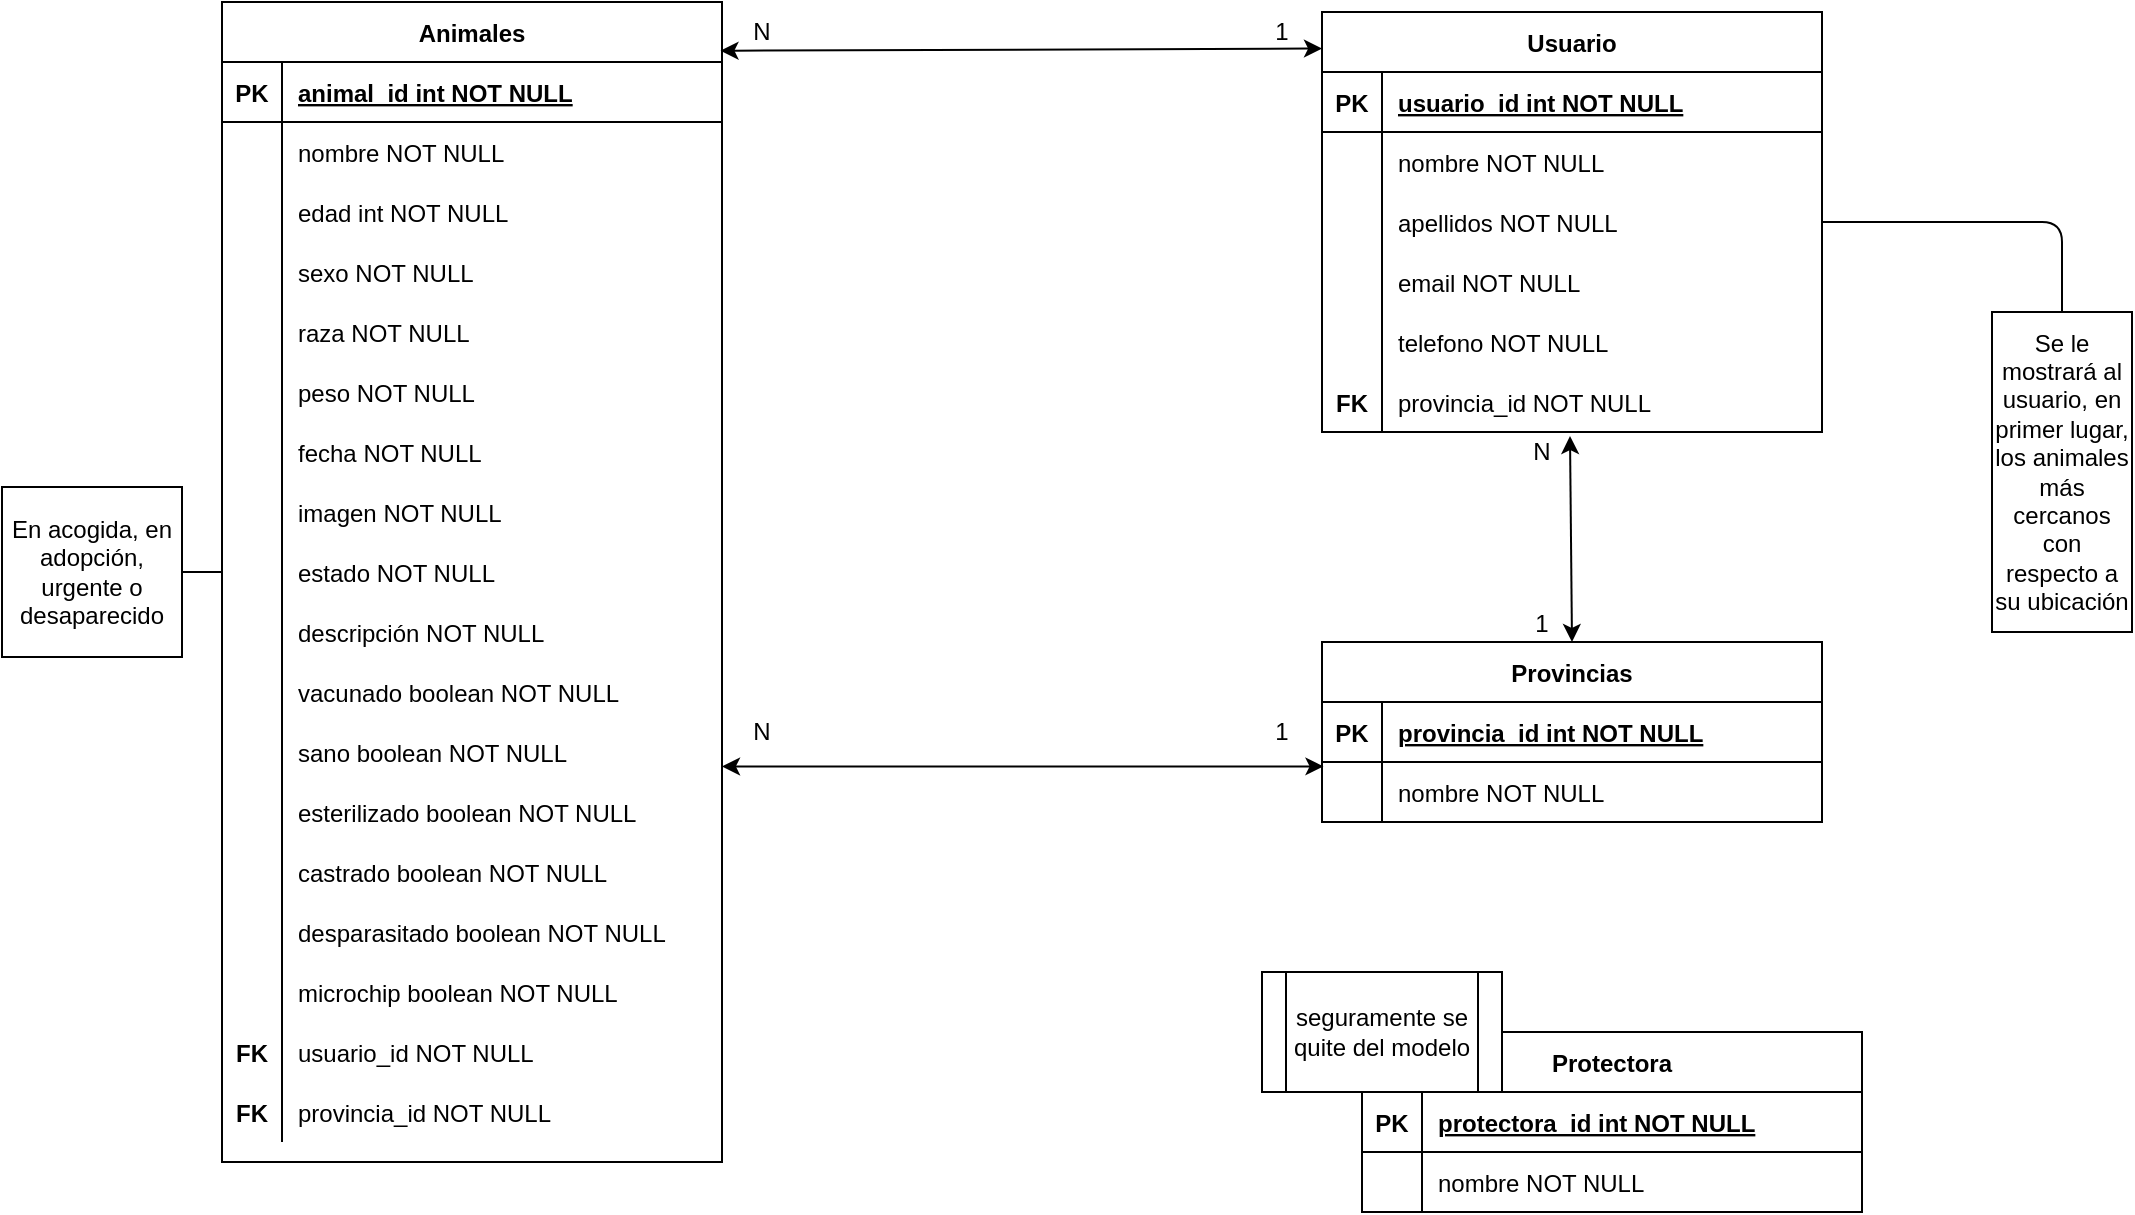 <mxfile version="14.6.3" type="device"><diagram id="R2lEEEUBdFMjLlhIrx00" name="Page-1"><mxGraphModel dx="1038" dy="548" grid="1" gridSize="10" guides="1" tooltips="1" connect="1" arrows="1" fold="1" page="1" pageScale="1" pageWidth="850" pageHeight="1100" math="0" shadow="0" extFonts="Permanent Marker^https://fonts.googleapis.com/css?family=Permanent+Marker"><root><mxCell id="0"/><mxCell id="1" parent="0"/><mxCell id="C-vyLk0tnHw3VtMMgP7b-2" value="Usuario" style="shape=table;startSize=30;container=1;collapsible=1;childLayout=tableLayout;fixedRows=1;rowLines=0;fontStyle=1;align=center;resizeLast=1;" parent="1" vertex="1"><mxGeometry x="670" y="40" width="250" height="210" as="geometry"/></mxCell><mxCell id="C-vyLk0tnHw3VtMMgP7b-3" value="" style="shape=partialRectangle;collapsible=0;dropTarget=0;pointerEvents=0;fillColor=none;points=[[0,0.5],[1,0.5]];portConstraint=eastwest;top=0;left=0;right=0;bottom=1;" parent="C-vyLk0tnHw3VtMMgP7b-2" vertex="1"><mxGeometry y="30" width="250" height="30" as="geometry"/></mxCell><mxCell id="C-vyLk0tnHw3VtMMgP7b-4" value="PK" style="shape=partialRectangle;overflow=hidden;connectable=0;fillColor=none;top=0;left=0;bottom=0;right=0;fontStyle=1;" parent="C-vyLk0tnHw3VtMMgP7b-3" vertex="1"><mxGeometry width="30" height="30" as="geometry"/></mxCell><mxCell id="C-vyLk0tnHw3VtMMgP7b-5" value="usuario_id int NOT NULL " style="shape=partialRectangle;overflow=hidden;connectable=0;fillColor=none;top=0;left=0;bottom=0;right=0;align=left;spacingLeft=6;fontStyle=5;" parent="C-vyLk0tnHw3VtMMgP7b-3" vertex="1"><mxGeometry x="30" width="220" height="30" as="geometry"/></mxCell><mxCell id="C-vyLk0tnHw3VtMMgP7b-6" value="" style="shape=partialRectangle;collapsible=0;dropTarget=0;pointerEvents=0;fillColor=none;points=[[0,0.5],[1,0.5]];portConstraint=eastwest;top=0;left=0;right=0;bottom=0;" parent="C-vyLk0tnHw3VtMMgP7b-2" vertex="1"><mxGeometry y="60" width="250" height="30" as="geometry"/></mxCell><mxCell id="C-vyLk0tnHw3VtMMgP7b-7" value="" style="shape=partialRectangle;overflow=hidden;connectable=0;fillColor=none;top=0;left=0;bottom=0;right=0;" parent="C-vyLk0tnHw3VtMMgP7b-6" vertex="1"><mxGeometry width="30" height="30" as="geometry"/></mxCell><mxCell id="C-vyLk0tnHw3VtMMgP7b-8" value="nombre NOT NULL" style="shape=partialRectangle;overflow=hidden;connectable=0;fillColor=none;top=0;left=0;bottom=0;right=0;align=left;spacingLeft=6;" parent="C-vyLk0tnHw3VtMMgP7b-6" vertex="1"><mxGeometry x="30" width="220" height="30" as="geometry"/></mxCell><mxCell id="C-vyLk0tnHw3VtMMgP7b-9" value="" style="shape=partialRectangle;collapsible=0;dropTarget=0;pointerEvents=0;fillColor=none;points=[[0,0.5],[1,0.5]];portConstraint=eastwest;top=0;left=0;right=0;bottom=0;" parent="C-vyLk0tnHw3VtMMgP7b-2" vertex="1"><mxGeometry y="90" width="250" height="30" as="geometry"/></mxCell><mxCell id="C-vyLk0tnHw3VtMMgP7b-10" value="" style="shape=partialRectangle;overflow=hidden;connectable=0;fillColor=none;top=0;left=0;bottom=0;right=0;" parent="C-vyLk0tnHw3VtMMgP7b-9" vertex="1"><mxGeometry width="30" height="30" as="geometry"/></mxCell><mxCell id="C-vyLk0tnHw3VtMMgP7b-11" value="apellidos NOT NULL" style="shape=partialRectangle;overflow=hidden;connectable=0;fillColor=none;top=0;left=0;bottom=0;right=0;align=left;spacingLeft=6;" parent="C-vyLk0tnHw3VtMMgP7b-9" vertex="1"><mxGeometry x="30" width="220" height="30" as="geometry"/></mxCell><mxCell id="eizOmbY5nz4wzF14lnDb-53" style="shape=partialRectangle;collapsible=0;dropTarget=0;pointerEvents=0;fillColor=none;points=[[0,0.5],[1,0.5]];portConstraint=eastwest;top=0;left=0;right=0;bottom=0;" parent="C-vyLk0tnHw3VtMMgP7b-2" vertex="1"><mxGeometry y="120" width="250" height="30" as="geometry"/></mxCell><mxCell id="eizOmbY5nz4wzF14lnDb-54" style="shape=partialRectangle;overflow=hidden;connectable=0;fillColor=none;top=0;left=0;bottom=0;right=0;" parent="eizOmbY5nz4wzF14lnDb-53" vertex="1"><mxGeometry width="30" height="30" as="geometry"/></mxCell><mxCell id="eizOmbY5nz4wzF14lnDb-55" value="email NOT NULL" style="shape=partialRectangle;overflow=hidden;connectable=0;fillColor=none;top=0;left=0;bottom=0;right=0;align=left;spacingLeft=6;" parent="eizOmbY5nz4wzF14lnDb-53" vertex="1"><mxGeometry x="30" width="220" height="30" as="geometry"/></mxCell><mxCell id="eizOmbY5nz4wzF14lnDb-93" style="shape=partialRectangle;collapsible=0;dropTarget=0;pointerEvents=0;fillColor=none;points=[[0,0.5],[1,0.5]];portConstraint=eastwest;top=0;left=0;right=0;bottom=0;" parent="C-vyLk0tnHw3VtMMgP7b-2" vertex="1"><mxGeometry y="150" width="250" height="30" as="geometry"/></mxCell><mxCell id="eizOmbY5nz4wzF14lnDb-94" style="shape=partialRectangle;overflow=hidden;connectable=0;fillColor=none;top=0;left=0;bottom=0;right=0;" parent="eizOmbY5nz4wzF14lnDb-93" vertex="1"><mxGeometry width="30" height="30" as="geometry"/></mxCell><mxCell id="eizOmbY5nz4wzF14lnDb-95" value="telefono NOT NULL" style="shape=partialRectangle;overflow=hidden;connectable=0;fillColor=none;top=0;left=0;bottom=0;right=0;align=left;spacingLeft=6;" parent="eizOmbY5nz4wzF14lnDb-93" vertex="1"><mxGeometry x="30" width="220" height="30" as="geometry"/></mxCell><mxCell id="eizOmbY5nz4wzF14lnDb-56" style="shape=partialRectangle;collapsible=0;dropTarget=0;pointerEvents=0;fillColor=none;points=[[0,0.5],[1,0.5]];portConstraint=eastwest;top=0;left=0;right=0;bottom=0;" parent="C-vyLk0tnHw3VtMMgP7b-2" vertex="1"><mxGeometry y="180" width="250" height="30" as="geometry"/></mxCell><mxCell id="eizOmbY5nz4wzF14lnDb-57" value="FK" style="shape=partialRectangle;overflow=hidden;connectable=0;fillColor=none;top=0;left=0;bottom=0;right=0;fontStyle=1" parent="eizOmbY5nz4wzF14lnDb-56" vertex="1"><mxGeometry width="30" height="30" as="geometry"/></mxCell><mxCell id="eizOmbY5nz4wzF14lnDb-58" value="provincia_id NOT NULL" style="shape=partialRectangle;overflow=hidden;connectable=0;fillColor=none;top=0;left=0;bottom=0;right=0;align=left;spacingLeft=6;" parent="eizOmbY5nz4wzF14lnDb-56" vertex="1"><mxGeometry x="30" width="220" height="30" as="geometry"/></mxCell><mxCell id="C-vyLk0tnHw3VtMMgP7b-23" value="Animales" style="shape=table;startSize=30;container=1;collapsible=1;childLayout=tableLayout;fixedRows=1;rowLines=0;fontStyle=1;align=center;resizeLast=1;" parent="1" vertex="1"><mxGeometry x="120" y="35" width="250" height="580" as="geometry"/></mxCell><mxCell id="C-vyLk0tnHw3VtMMgP7b-24" value="" style="shape=partialRectangle;collapsible=0;dropTarget=0;pointerEvents=0;fillColor=none;points=[[0,0.5],[1,0.5]];portConstraint=eastwest;top=0;left=0;right=0;bottom=1;" parent="C-vyLk0tnHw3VtMMgP7b-23" vertex="1"><mxGeometry y="30" width="250" height="30" as="geometry"/></mxCell><mxCell id="C-vyLk0tnHw3VtMMgP7b-25" value="PK" style="shape=partialRectangle;overflow=hidden;connectable=0;fillColor=none;top=0;left=0;bottom=0;right=0;fontStyle=1;" parent="C-vyLk0tnHw3VtMMgP7b-24" vertex="1"><mxGeometry width="30" height="30" as="geometry"/></mxCell><mxCell id="C-vyLk0tnHw3VtMMgP7b-26" value="animal_id int NOT NULL " style="shape=partialRectangle;overflow=hidden;connectable=0;fillColor=none;top=0;left=0;bottom=0;right=0;align=left;spacingLeft=6;fontStyle=5;" parent="C-vyLk0tnHw3VtMMgP7b-24" vertex="1"><mxGeometry x="30" width="220" height="30" as="geometry"/></mxCell><mxCell id="C-vyLk0tnHw3VtMMgP7b-27" value="" style="shape=partialRectangle;collapsible=0;dropTarget=0;pointerEvents=0;fillColor=none;points=[[0,0.5],[1,0.5]];portConstraint=eastwest;top=0;left=0;right=0;bottom=0;" parent="C-vyLk0tnHw3VtMMgP7b-23" vertex="1"><mxGeometry y="60" width="250" height="30" as="geometry"/></mxCell><mxCell id="C-vyLk0tnHw3VtMMgP7b-28" value="" style="shape=partialRectangle;overflow=hidden;connectable=0;fillColor=none;top=0;left=0;bottom=0;right=0;" parent="C-vyLk0tnHw3VtMMgP7b-27" vertex="1"><mxGeometry width="30" height="30" as="geometry"/></mxCell><mxCell id="C-vyLk0tnHw3VtMMgP7b-29" value="nombre NOT NULL" style="shape=partialRectangle;overflow=hidden;connectable=0;fillColor=none;top=0;left=0;bottom=0;right=0;align=left;spacingLeft=6;" parent="C-vyLk0tnHw3VtMMgP7b-27" vertex="1"><mxGeometry x="30" width="220" height="30" as="geometry"/></mxCell><mxCell id="eizOmbY5nz4wzF14lnDb-20" style="shape=partialRectangle;collapsible=0;dropTarget=0;pointerEvents=0;fillColor=none;points=[[0,0.5],[1,0.5]];portConstraint=eastwest;top=0;left=0;right=0;bottom=0;" parent="C-vyLk0tnHw3VtMMgP7b-23" vertex="1"><mxGeometry y="90" width="250" height="30" as="geometry"/></mxCell><mxCell id="eizOmbY5nz4wzF14lnDb-21" style="shape=partialRectangle;overflow=hidden;connectable=0;fillColor=none;top=0;left=0;bottom=0;right=0;" parent="eizOmbY5nz4wzF14lnDb-20" vertex="1"><mxGeometry width="30" height="30" as="geometry"/></mxCell><mxCell id="eizOmbY5nz4wzF14lnDb-22" value="edad int NOT NULL" style="shape=partialRectangle;overflow=hidden;connectable=0;fillColor=none;top=0;left=0;bottom=0;right=0;align=left;spacingLeft=6;" parent="eizOmbY5nz4wzF14lnDb-20" vertex="1"><mxGeometry x="30" width="220" height="30" as="geometry"/></mxCell><mxCell id="eizOmbY5nz4wzF14lnDb-102" style="shape=partialRectangle;collapsible=0;dropTarget=0;pointerEvents=0;fillColor=none;points=[[0,0.5],[1,0.5]];portConstraint=eastwest;top=0;left=0;right=0;bottom=0;" parent="C-vyLk0tnHw3VtMMgP7b-23" vertex="1"><mxGeometry y="120" width="250" height="30" as="geometry"/></mxCell><mxCell id="eizOmbY5nz4wzF14lnDb-103" style="shape=partialRectangle;overflow=hidden;connectable=0;fillColor=none;top=0;left=0;bottom=0;right=0;" parent="eizOmbY5nz4wzF14lnDb-102" vertex="1"><mxGeometry width="30" height="30" as="geometry"/></mxCell><mxCell id="eizOmbY5nz4wzF14lnDb-104" value="sexo NOT NULL" style="shape=partialRectangle;overflow=hidden;connectable=0;fillColor=none;top=0;left=0;bottom=0;right=0;align=left;spacingLeft=6;" parent="eizOmbY5nz4wzF14lnDb-102" vertex="1"><mxGeometry x="30" width="220" height="30" as="geometry"/></mxCell><mxCell id="eizOmbY5nz4wzF14lnDb-44" style="shape=partialRectangle;collapsible=0;dropTarget=0;pointerEvents=0;fillColor=none;points=[[0,0.5],[1,0.5]];portConstraint=eastwest;top=0;left=0;right=0;bottom=0;" parent="C-vyLk0tnHw3VtMMgP7b-23" vertex="1"><mxGeometry y="150" width="250" height="30" as="geometry"/></mxCell><mxCell id="eizOmbY5nz4wzF14lnDb-45" style="shape=partialRectangle;overflow=hidden;connectable=0;fillColor=none;top=0;left=0;bottom=0;right=0;" parent="eizOmbY5nz4wzF14lnDb-44" vertex="1"><mxGeometry width="30" height="30" as="geometry"/></mxCell><mxCell id="eizOmbY5nz4wzF14lnDb-46" value="raza NOT NULL" style="shape=partialRectangle;overflow=hidden;connectable=0;fillColor=none;top=0;left=0;bottom=0;right=0;align=left;spacingLeft=6;" parent="eizOmbY5nz4wzF14lnDb-44" vertex="1"><mxGeometry x="30" width="220" height="30" as="geometry"/></mxCell><mxCell id="3gBePPzXfM2tQqYInn_b-17" style="shape=partialRectangle;collapsible=0;dropTarget=0;pointerEvents=0;fillColor=none;points=[[0,0.5],[1,0.5]];portConstraint=eastwest;top=0;left=0;right=0;bottom=0;" parent="C-vyLk0tnHw3VtMMgP7b-23" vertex="1"><mxGeometry y="180" width="250" height="30" as="geometry"/></mxCell><mxCell id="3gBePPzXfM2tQqYInn_b-18" style="shape=partialRectangle;overflow=hidden;connectable=0;fillColor=none;top=0;left=0;bottom=0;right=0;" parent="3gBePPzXfM2tQqYInn_b-17" vertex="1"><mxGeometry width="30" height="30" as="geometry"/></mxCell><mxCell id="3gBePPzXfM2tQqYInn_b-19" value="peso NOT NULL" style="shape=partialRectangle;overflow=hidden;connectable=0;fillColor=none;top=0;left=0;bottom=0;right=0;align=left;spacingLeft=6;" parent="3gBePPzXfM2tQqYInn_b-17" vertex="1"><mxGeometry x="30" width="220" height="30" as="geometry"/></mxCell><mxCell id="kjAqByUk44gydv4SvOdB-6" style="shape=partialRectangle;collapsible=0;dropTarget=0;pointerEvents=0;fillColor=none;points=[[0,0.5],[1,0.5]];portConstraint=eastwest;top=0;left=0;right=0;bottom=0;" parent="C-vyLk0tnHw3VtMMgP7b-23" vertex="1"><mxGeometry y="210" width="250" height="30" as="geometry"/></mxCell><mxCell id="kjAqByUk44gydv4SvOdB-7" style="shape=partialRectangle;overflow=hidden;connectable=0;fillColor=none;top=0;left=0;bottom=0;right=0;" parent="kjAqByUk44gydv4SvOdB-6" vertex="1"><mxGeometry width="30" height="30" as="geometry"/></mxCell><mxCell id="kjAqByUk44gydv4SvOdB-8" value="fecha NOT NULL" style="shape=partialRectangle;overflow=hidden;connectable=0;fillColor=none;top=0;left=0;bottom=0;right=0;align=left;spacingLeft=6;" parent="kjAqByUk44gydv4SvOdB-6" vertex="1"><mxGeometry x="30" width="220" height="30" as="geometry"/></mxCell><mxCell id="eizOmbY5nz4wzF14lnDb-23" style="shape=partialRectangle;collapsible=0;dropTarget=0;pointerEvents=0;fillColor=none;points=[[0,0.5],[1,0.5]];portConstraint=eastwest;top=0;left=0;right=0;bottom=0;" parent="C-vyLk0tnHw3VtMMgP7b-23" vertex="1"><mxGeometry y="240" width="250" height="30" as="geometry"/></mxCell><mxCell id="eizOmbY5nz4wzF14lnDb-24" style="shape=partialRectangle;overflow=hidden;connectable=0;fillColor=none;top=0;left=0;bottom=0;right=0;" parent="eizOmbY5nz4wzF14lnDb-23" vertex="1"><mxGeometry width="30" height="30" as="geometry"/></mxCell><mxCell id="eizOmbY5nz4wzF14lnDb-25" value="imagen NOT NULL" style="shape=partialRectangle;overflow=hidden;connectable=0;fillColor=none;top=0;left=0;bottom=0;right=0;align=left;spacingLeft=6;" parent="eizOmbY5nz4wzF14lnDb-23" vertex="1"><mxGeometry x="30" width="220" height="30" as="geometry"/></mxCell><mxCell id="eizOmbY5nz4wzF14lnDb-35" style="shape=partialRectangle;collapsible=0;dropTarget=0;pointerEvents=0;fillColor=none;points=[[0,0.5],[1,0.5]];portConstraint=eastwest;top=0;left=0;right=0;bottom=0;" parent="C-vyLk0tnHw3VtMMgP7b-23" vertex="1"><mxGeometry y="270" width="250" height="30" as="geometry"/></mxCell><mxCell id="eizOmbY5nz4wzF14lnDb-36" style="shape=partialRectangle;overflow=hidden;connectable=0;fillColor=none;top=0;left=0;bottom=0;right=0;" parent="eizOmbY5nz4wzF14lnDb-35" vertex="1"><mxGeometry width="30" height="30" as="geometry"/></mxCell><mxCell id="eizOmbY5nz4wzF14lnDb-37" value="estado NOT NULL" style="shape=partialRectangle;overflow=hidden;connectable=0;fillColor=none;top=0;left=0;bottom=0;right=0;align=left;spacingLeft=6;" parent="eizOmbY5nz4wzF14lnDb-35" vertex="1"><mxGeometry x="30" width="220" height="30" as="geometry"/></mxCell><mxCell id="3gBePPzXfM2tQqYInn_b-1" style="shape=partialRectangle;collapsible=0;dropTarget=0;pointerEvents=0;fillColor=none;points=[[0,0.5],[1,0.5]];portConstraint=eastwest;top=0;left=0;right=0;bottom=0;" parent="C-vyLk0tnHw3VtMMgP7b-23" vertex="1"><mxGeometry y="300" width="250" height="30" as="geometry"/></mxCell><mxCell id="3gBePPzXfM2tQqYInn_b-2" style="shape=partialRectangle;overflow=hidden;connectable=0;fillColor=none;top=0;left=0;bottom=0;right=0;" parent="3gBePPzXfM2tQqYInn_b-1" vertex="1"><mxGeometry width="30" height="30" as="geometry"/></mxCell><mxCell id="3gBePPzXfM2tQqYInn_b-3" value="descripción NOT NULL" style="shape=partialRectangle;overflow=hidden;connectable=0;fillColor=none;top=0;left=0;bottom=0;right=0;align=left;spacingLeft=6;" parent="3gBePPzXfM2tQqYInn_b-1" vertex="1"><mxGeometry x="30" width="220" height="30" as="geometry"/></mxCell><mxCell id="eizOmbY5nz4wzF14lnDb-38" style="shape=partialRectangle;collapsible=0;dropTarget=0;pointerEvents=0;fillColor=none;points=[[0,0.5],[1,0.5]];portConstraint=eastwest;top=0;left=0;right=0;bottom=0;" parent="C-vyLk0tnHw3VtMMgP7b-23" vertex="1"><mxGeometry y="330" width="250" height="30" as="geometry"/></mxCell><mxCell id="eizOmbY5nz4wzF14lnDb-39" style="shape=partialRectangle;overflow=hidden;connectable=0;fillColor=none;top=0;left=0;bottom=0;right=0;" parent="eizOmbY5nz4wzF14lnDb-38" vertex="1"><mxGeometry width="30" height="30" as="geometry"/></mxCell><mxCell id="eizOmbY5nz4wzF14lnDb-40" value="vacunado boolean NOT NULL" style="shape=partialRectangle;overflow=hidden;connectable=0;fillColor=none;top=0;left=0;bottom=0;right=0;align=left;spacingLeft=6;" parent="eizOmbY5nz4wzF14lnDb-38" vertex="1"><mxGeometry x="30" width="220" height="30" as="geometry"/></mxCell><mxCell id="eizOmbY5nz4wzF14lnDb-47" style="shape=partialRectangle;collapsible=0;dropTarget=0;pointerEvents=0;fillColor=none;points=[[0,0.5],[1,0.5]];portConstraint=eastwest;top=0;left=0;right=0;bottom=0;" parent="C-vyLk0tnHw3VtMMgP7b-23" vertex="1"><mxGeometry y="360" width="250" height="30" as="geometry"/></mxCell><mxCell id="eizOmbY5nz4wzF14lnDb-48" style="shape=partialRectangle;overflow=hidden;connectable=0;fillColor=none;top=0;left=0;bottom=0;right=0;" parent="eizOmbY5nz4wzF14lnDb-47" vertex="1"><mxGeometry width="30" height="30" as="geometry"/></mxCell><mxCell id="eizOmbY5nz4wzF14lnDb-49" value="sano boolean NOT NULL" style="shape=partialRectangle;overflow=hidden;connectable=0;fillColor=none;top=0;left=0;bottom=0;right=0;align=left;spacingLeft=6;" parent="eizOmbY5nz4wzF14lnDb-47" vertex="1"><mxGeometry x="30" width="220" height="30" as="geometry"/></mxCell><mxCell id="eizOmbY5nz4wzF14lnDb-50" style="shape=partialRectangle;collapsible=0;dropTarget=0;pointerEvents=0;fillColor=none;points=[[0,0.5],[1,0.5]];portConstraint=eastwest;top=0;left=0;right=0;bottom=0;" parent="C-vyLk0tnHw3VtMMgP7b-23" vertex="1"><mxGeometry y="390" width="250" height="30" as="geometry"/></mxCell><mxCell id="eizOmbY5nz4wzF14lnDb-51" style="shape=partialRectangle;overflow=hidden;connectable=0;fillColor=none;top=0;left=0;bottom=0;right=0;" parent="eizOmbY5nz4wzF14lnDb-50" vertex="1"><mxGeometry width="30" height="30" as="geometry"/></mxCell><mxCell id="eizOmbY5nz4wzF14lnDb-52" value="esterilizado boolean NOT NULL" style="shape=partialRectangle;overflow=hidden;connectable=0;fillColor=none;top=0;left=0;bottom=0;right=0;align=left;spacingLeft=6;" parent="eizOmbY5nz4wzF14lnDb-50" vertex="1"><mxGeometry x="30" width="220" height="30" as="geometry"/></mxCell><mxCell id="3gBePPzXfM2tQqYInn_b-20" style="shape=partialRectangle;collapsible=0;dropTarget=0;pointerEvents=0;fillColor=none;points=[[0,0.5],[1,0.5]];portConstraint=eastwest;top=0;left=0;right=0;bottom=0;" parent="C-vyLk0tnHw3VtMMgP7b-23" vertex="1"><mxGeometry y="420" width="250" height="30" as="geometry"/></mxCell><mxCell id="3gBePPzXfM2tQqYInn_b-21" style="shape=partialRectangle;overflow=hidden;connectable=0;fillColor=none;top=0;left=0;bottom=0;right=0;" parent="3gBePPzXfM2tQqYInn_b-20" vertex="1"><mxGeometry width="30" height="30" as="geometry"/></mxCell><mxCell id="3gBePPzXfM2tQqYInn_b-22" value="castrado boolean NOT NULL" style="shape=partialRectangle;overflow=hidden;connectable=0;fillColor=none;top=0;left=0;bottom=0;right=0;align=left;spacingLeft=6;" parent="3gBePPzXfM2tQqYInn_b-20" vertex="1"><mxGeometry x="30" width="220" height="30" as="geometry"/></mxCell><mxCell id="3gBePPzXfM2tQqYInn_b-28" style="shape=partialRectangle;collapsible=0;dropTarget=0;pointerEvents=0;fillColor=none;points=[[0,0.5],[1,0.5]];portConstraint=eastwest;top=0;left=0;right=0;bottom=0;" parent="C-vyLk0tnHw3VtMMgP7b-23" vertex="1"><mxGeometry y="450" width="250" height="30" as="geometry"/></mxCell><mxCell id="3gBePPzXfM2tQqYInn_b-29" style="shape=partialRectangle;overflow=hidden;connectable=0;fillColor=none;top=0;left=0;bottom=0;right=0;" parent="3gBePPzXfM2tQqYInn_b-28" vertex="1"><mxGeometry width="30" height="30" as="geometry"/></mxCell><mxCell id="3gBePPzXfM2tQqYInn_b-30" value="desparasitado boolean NOT NULL" style="shape=partialRectangle;overflow=hidden;connectable=0;fillColor=none;top=0;left=0;bottom=0;right=0;align=left;spacingLeft=6;" parent="3gBePPzXfM2tQqYInn_b-28" vertex="1"><mxGeometry x="30" width="220" height="30" as="geometry"/></mxCell><mxCell id="3gBePPzXfM2tQqYInn_b-25" style="shape=partialRectangle;collapsible=0;dropTarget=0;pointerEvents=0;fillColor=none;points=[[0,0.5],[1,0.5]];portConstraint=eastwest;top=0;left=0;right=0;bottom=0;" parent="C-vyLk0tnHw3VtMMgP7b-23" vertex="1"><mxGeometry y="480" width="250" height="30" as="geometry"/></mxCell><mxCell id="3gBePPzXfM2tQqYInn_b-26" style="shape=partialRectangle;overflow=hidden;connectable=0;fillColor=none;top=0;left=0;bottom=0;right=0;" parent="3gBePPzXfM2tQqYInn_b-25" vertex="1"><mxGeometry width="30" height="30" as="geometry"/></mxCell><mxCell id="3gBePPzXfM2tQqYInn_b-27" value="microchip boolean NOT NULL" style="shape=partialRectangle;overflow=hidden;connectable=0;fillColor=none;top=0;left=0;bottom=0;right=0;align=left;spacingLeft=6;" parent="3gBePPzXfM2tQqYInn_b-25" vertex="1"><mxGeometry x="30" width="220" height="30" as="geometry"/></mxCell><mxCell id="kjAqByUk44gydv4SvOdB-3" style="shape=partialRectangle;collapsible=0;dropTarget=0;pointerEvents=0;fillColor=none;points=[[0,0.5],[1,0.5]];portConstraint=eastwest;top=0;left=0;right=0;bottom=0;" parent="C-vyLk0tnHw3VtMMgP7b-23" vertex="1"><mxGeometry y="510" width="250" height="30" as="geometry"/></mxCell><mxCell id="kjAqByUk44gydv4SvOdB-4" value="FK" style="shape=partialRectangle;overflow=hidden;connectable=0;fillColor=none;top=0;left=0;bottom=0;right=0;fontStyle=1" parent="kjAqByUk44gydv4SvOdB-3" vertex="1"><mxGeometry width="30" height="30" as="geometry"/></mxCell><mxCell id="kjAqByUk44gydv4SvOdB-5" value="usuario_id NOT NULL" style="shape=partialRectangle;overflow=hidden;connectable=0;fillColor=none;top=0;left=0;bottom=0;right=0;align=left;spacingLeft=6;" parent="kjAqByUk44gydv4SvOdB-3" vertex="1"><mxGeometry x="30" width="220" height="30" as="geometry"/></mxCell><mxCell id="pWxnS-vZsxkEiIVaqci2-1" style="shape=partialRectangle;collapsible=0;dropTarget=0;pointerEvents=0;fillColor=none;points=[[0,0.5],[1,0.5]];portConstraint=eastwest;top=0;left=0;right=0;bottom=0;" vertex="1" parent="C-vyLk0tnHw3VtMMgP7b-23"><mxGeometry y="540" width="250" height="30" as="geometry"/></mxCell><mxCell id="pWxnS-vZsxkEiIVaqci2-2" value="FK" style="shape=partialRectangle;overflow=hidden;connectable=0;fillColor=none;top=0;left=0;bottom=0;right=0;fontStyle=1" vertex="1" parent="pWxnS-vZsxkEiIVaqci2-1"><mxGeometry width="30" height="30" as="geometry"/></mxCell><mxCell id="pWxnS-vZsxkEiIVaqci2-3" value="provincia_id NOT NULL" style="shape=partialRectangle;overflow=hidden;connectable=0;fillColor=none;top=0;left=0;bottom=0;right=0;align=left;spacingLeft=6;" vertex="1" parent="pWxnS-vZsxkEiIVaqci2-1"><mxGeometry x="30" width="220" height="30" as="geometry"/></mxCell><mxCell id="eizOmbY5nz4wzF14lnDb-42" value="" style="endArrow=none;html=1;entryX=0;entryY=0.5;entryDx=0;entryDy=0;exitX=1;exitY=0.5;exitDx=0;exitDy=0;" parent="1" source="eizOmbY5nz4wzF14lnDb-43" target="eizOmbY5nz4wzF14lnDb-35" edge="1"><mxGeometry width="50" height="50" relative="1" as="geometry"><mxPoint x="70" y="295" as="sourcePoint"/><mxPoint x="90" y="290" as="targetPoint"/></mxGeometry></mxCell><mxCell id="eizOmbY5nz4wzF14lnDb-43" value="En acogida, en adopción, urgente o desaparecido" style="rounded=0;whiteSpace=wrap;html=1;" parent="1" vertex="1"><mxGeometry x="10" y="277.5" width="90" height="85" as="geometry"/></mxCell><mxCell id="eizOmbY5nz4wzF14lnDb-65" value="Se le mostrará al usuario, en primer lugar, los animales más cercanos con respecto a su ubicación" style="rounded=0;whiteSpace=wrap;html=1;" parent="1" vertex="1"><mxGeometry x="1005" y="190" width="70" height="160" as="geometry"/></mxCell><mxCell id="eizOmbY5nz4wzF14lnDb-66" value="" style="endArrow=none;html=1;entryX=1;entryY=0.5;entryDx=0;entryDy=0;exitX=0.5;exitY=0;exitDx=0;exitDy=0;" parent="1" source="eizOmbY5nz4wzF14lnDb-65" target="C-vyLk0tnHw3VtMMgP7b-9" edge="1"><mxGeometry width="50" height="50" relative="1" as="geometry"><mxPoint x="530" y="198" as="sourcePoint"/><mxPoint x="570" y="199.5" as="targetPoint"/><Array as="points"><mxPoint x="1040" y="145"/></Array></mxGeometry></mxCell><mxCell id="eizOmbY5nz4wzF14lnDb-108" value="" style="endArrow=classic;startArrow=classic;html=1;exitX=0.997;exitY=0.042;exitDx=0;exitDy=0;exitPerimeter=0;entryX=0;entryY=0.087;entryDx=0;entryDy=0;entryPerimeter=0;" parent="1" source="C-vyLk0tnHw3VtMMgP7b-23" target="C-vyLk0tnHw3VtMMgP7b-2" edge="1"><mxGeometry width="50" height="50" relative="1" as="geometry"><mxPoint x="470" y="130" as="sourcePoint"/><mxPoint x="520" y="80" as="targetPoint"/></mxGeometry></mxCell><mxCell id="eizOmbY5nz4wzF14lnDb-109" value="N" style="text;html=1;strokeColor=none;fillColor=none;align=center;verticalAlign=middle;whiteSpace=wrap;rounded=0;" parent="1" vertex="1"><mxGeometry x="370" y="40" width="40" height="20" as="geometry"/></mxCell><mxCell id="eizOmbY5nz4wzF14lnDb-111" value="1" style="text;html=1;strokeColor=none;fillColor=none;align=center;verticalAlign=middle;whiteSpace=wrap;rounded=0;" parent="1" vertex="1"><mxGeometry x="630" y="40" width="40" height="20" as="geometry"/></mxCell><mxCell id="BWu_kVofgGksDomBlsuf-1" value="Provincias" style="shape=table;startSize=30;container=1;collapsible=1;childLayout=tableLayout;fixedRows=1;rowLines=0;fontStyle=1;align=center;resizeLast=1;" parent="1" vertex="1"><mxGeometry x="670" y="355" width="250" height="90" as="geometry"/></mxCell><mxCell id="BWu_kVofgGksDomBlsuf-2" value="" style="shape=partialRectangle;collapsible=0;dropTarget=0;pointerEvents=0;fillColor=none;points=[[0,0.5],[1,0.5]];portConstraint=eastwest;top=0;left=0;right=0;bottom=1;" parent="BWu_kVofgGksDomBlsuf-1" vertex="1"><mxGeometry y="30" width="250" height="30" as="geometry"/></mxCell><mxCell id="BWu_kVofgGksDomBlsuf-3" value="PK" style="shape=partialRectangle;overflow=hidden;connectable=0;fillColor=none;top=0;left=0;bottom=0;right=0;fontStyle=1;" parent="BWu_kVofgGksDomBlsuf-2" vertex="1"><mxGeometry width="30" height="30" as="geometry"/></mxCell><mxCell id="BWu_kVofgGksDomBlsuf-4" value="provincia_id int NOT NULL " style="shape=partialRectangle;overflow=hidden;connectable=0;fillColor=none;top=0;left=0;bottom=0;right=0;align=left;spacingLeft=6;fontStyle=5;" parent="BWu_kVofgGksDomBlsuf-2" vertex="1"><mxGeometry x="30" width="220" height="30" as="geometry"/></mxCell><mxCell id="BWu_kVofgGksDomBlsuf-5" value="" style="shape=partialRectangle;collapsible=0;dropTarget=0;pointerEvents=0;fillColor=none;points=[[0,0.5],[1,0.5]];portConstraint=eastwest;top=0;left=0;right=0;bottom=0;" parent="BWu_kVofgGksDomBlsuf-1" vertex="1"><mxGeometry y="60" width="250" height="30" as="geometry"/></mxCell><mxCell id="BWu_kVofgGksDomBlsuf-6" value="" style="shape=partialRectangle;overflow=hidden;connectable=0;fillColor=none;top=0;left=0;bottom=0;right=0;" parent="BWu_kVofgGksDomBlsuf-5" vertex="1"><mxGeometry width="30" height="30" as="geometry"/></mxCell><mxCell id="BWu_kVofgGksDomBlsuf-7" value="nombre NOT NULL" style="shape=partialRectangle;overflow=hidden;connectable=0;fillColor=none;top=0;left=0;bottom=0;right=0;align=left;spacingLeft=6;" parent="BWu_kVofgGksDomBlsuf-5" vertex="1"><mxGeometry x="30" width="220" height="30" as="geometry"/></mxCell><mxCell id="BWu_kVofgGksDomBlsuf-20" value="" style="endArrow=classic;startArrow=classic;html=1;entryX=0.496;entryY=1.067;entryDx=0;entryDy=0;entryPerimeter=0;exitX=0.5;exitY=0;exitDx=0;exitDy=0;" parent="1" source="BWu_kVofgGksDomBlsuf-1" target="eizOmbY5nz4wzF14lnDb-56" edge="1"><mxGeometry width="50" height="50" relative="1" as="geometry"><mxPoint x="1033.08" y="340" as="sourcePoint"/><mxPoint x="760" y="341" as="targetPoint"/></mxGeometry></mxCell><mxCell id="BWu_kVofgGksDomBlsuf-21" value="1" style="text;html=1;strokeColor=none;fillColor=none;align=center;verticalAlign=middle;whiteSpace=wrap;rounded=0;" parent="1" vertex="1"><mxGeometry x="760" y="336" width="40" height="20" as="geometry"/></mxCell><mxCell id="BWu_kVofgGksDomBlsuf-22" value="N" style="text;html=1;strokeColor=none;fillColor=none;align=center;verticalAlign=middle;whiteSpace=wrap;rounded=0;" parent="1" vertex="1"><mxGeometry x="760" y="250" width="40" height="20" as="geometry"/></mxCell><mxCell id="3gBePPzXfM2tQqYInn_b-4" value="Protectora" style="shape=table;startSize=30;container=1;collapsible=1;childLayout=tableLayout;fixedRows=1;rowLines=0;fontStyle=1;align=center;resizeLast=1;" parent="1" vertex="1"><mxGeometry x="690" y="550" width="250" height="90" as="geometry"/></mxCell><mxCell id="3gBePPzXfM2tQqYInn_b-5" value="" style="shape=partialRectangle;collapsible=0;dropTarget=0;pointerEvents=0;fillColor=none;points=[[0,0.5],[1,0.5]];portConstraint=eastwest;top=0;left=0;right=0;bottom=1;" parent="3gBePPzXfM2tQqYInn_b-4" vertex="1"><mxGeometry y="30" width="250" height="30" as="geometry"/></mxCell><mxCell id="3gBePPzXfM2tQqYInn_b-6" value="PK" style="shape=partialRectangle;overflow=hidden;connectable=0;fillColor=none;top=0;left=0;bottom=0;right=0;fontStyle=1;" parent="3gBePPzXfM2tQqYInn_b-5" vertex="1"><mxGeometry width="30" height="30" as="geometry"/></mxCell><mxCell id="3gBePPzXfM2tQqYInn_b-7" value="protectora_id int NOT NULL " style="shape=partialRectangle;overflow=hidden;connectable=0;fillColor=none;top=0;left=0;bottom=0;right=0;align=left;spacingLeft=6;fontStyle=5;" parent="3gBePPzXfM2tQqYInn_b-5" vertex="1"><mxGeometry x="30" width="220" height="30" as="geometry"/></mxCell><mxCell id="3gBePPzXfM2tQqYInn_b-8" value="" style="shape=partialRectangle;collapsible=0;dropTarget=0;pointerEvents=0;fillColor=none;points=[[0,0.5],[1,0.5]];portConstraint=eastwest;top=0;left=0;right=0;bottom=0;" parent="3gBePPzXfM2tQqYInn_b-4" vertex="1"><mxGeometry y="60" width="250" height="30" as="geometry"/></mxCell><mxCell id="3gBePPzXfM2tQqYInn_b-9" value="" style="shape=partialRectangle;overflow=hidden;connectable=0;fillColor=none;top=0;left=0;bottom=0;right=0;" parent="3gBePPzXfM2tQqYInn_b-8" vertex="1"><mxGeometry width="30" height="30" as="geometry"/></mxCell><mxCell id="3gBePPzXfM2tQqYInn_b-10" value="nombre NOT NULL" style="shape=partialRectangle;overflow=hidden;connectable=0;fillColor=none;top=0;left=0;bottom=0;right=0;align=left;spacingLeft=6;" parent="3gBePPzXfM2tQqYInn_b-8" vertex="1"><mxGeometry x="30" width="220" height="30" as="geometry"/></mxCell><mxCell id="3gBePPzXfM2tQqYInn_b-32" value="seguramente se quite del modelo" style="shape=process;whiteSpace=wrap;html=1;backgroundOutline=1;" parent="1" vertex="1"><mxGeometry x="640" y="520" width="120" height="60" as="geometry"/></mxCell><mxCell id="pWxnS-vZsxkEiIVaqci2-4" value="" style="shape=partialRectangle;overflow=hidden;connectable=0;fillColor=none;top=0;left=0;bottom=0;right=0;fontStyle=1" vertex="1" parent="1"><mxGeometry x="130" y="590" width="30" height="30" as="geometry"/></mxCell><mxCell id="pWxnS-vZsxkEiIVaqci2-6" value="" style="endArrow=classic;startArrow=classic;html=1;entryX=0.003;entryY=0.073;entryDx=0;entryDy=0;entryPerimeter=0;exitX=1;exitY=0.74;exitDx=0;exitDy=0;exitPerimeter=0;" edge="1" parent="1" source="eizOmbY5nz4wzF14lnDb-47" target="BWu_kVofgGksDomBlsuf-5"><mxGeometry width="50" height="50" relative="1" as="geometry"><mxPoint x="380" y="422" as="sourcePoint"/><mxPoint x="490" y="370" as="targetPoint"/></mxGeometry></mxCell><mxCell id="pWxnS-vZsxkEiIVaqci2-7" value="1" style="text;html=1;strokeColor=none;fillColor=none;align=center;verticalAlign=middle;whiteSpace=wrap;rounded=0;" vertex="1" parent="1"><mxGeometry x="630" y="390" width="40" height="20" as="geometry"/></mxCell><mxCell id="pWxnS-vZsxkEiIVaqci2-9" value="N" style="text;html=1;strokeColor=none;fillColor=none;align=center;verticalAlign=middle;whiteSpace=wrap;rounded=0;" vertex="1" parent="1"><mxGeometry x="370" y="390" width="40" height="20" as="geometry"/></mxCell></root></mxGraphModel></diagram></mxfile>